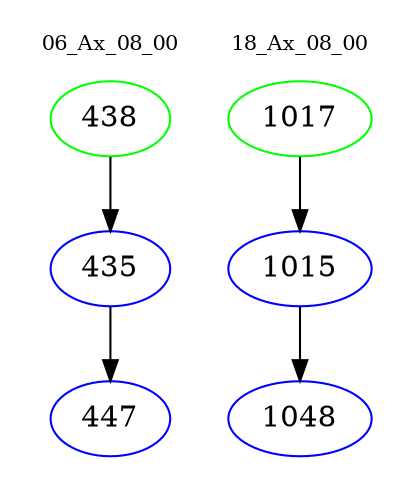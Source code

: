 digraph{
subgraph cluster_0 {
color = white
label = "06_Ax_08_00";
fontsize=10;
T0_438 [label="438", color="green"]
T0_438 -> T0_435 [color="black"]
T0_435 [label="435", color="blue"]
T0_435 -> T0_447 [color="black"]
T0_447 [label="447", color="blue"]
}
subgraph cluster_1 {
color = white
label = "18_Ax_08_00";
fontsize=10;
T1_1017 [label="1017", color="green"]
T1_1017 -> T1_1015 [color="black"]
T1_1015 [label="1015", color="blue"]
T1_1015 -> T1_1048 [color="black"]
T1_1048 [label="1048", color="blue"]
}
}
